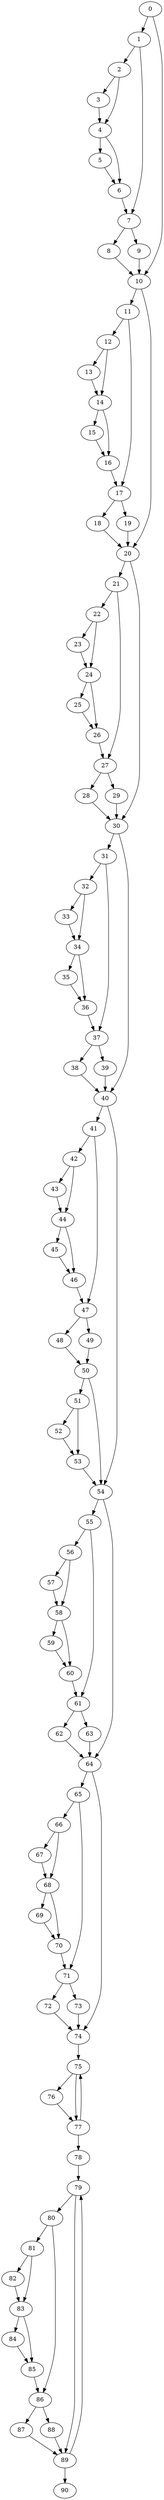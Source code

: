 digraph {
	0
	1
	2
	3
	4
	5
	6
	7
	8
	9
	10
	11
	12
	13
	14
	15
	16
	17
	18
	19
	20
	21
	22
	23
	24
	25
	26
	27
	28
	29
	30
	31
	32
	33
	34
	35
	36
	37
	38
	39
	40
	41
	42
	43
	44
	45
	46
	47
	48
	49
	50
	51
	52
	53
	54
	55
	56
	57
	58
	59
	60
	61
	62
	63
	64
	65
	66
	67
	68
	69
	70
	71
	72
	73
	74
	75
	76
	77
	78
	79
	80
	81
	82
	83
	84
	85
	86
	87
	88
	89
	90
	7 -> 9
	22 -> 24
	23 -> 24
	42 -> 43
	41 -> 47
	46 -> 47
	47 -> 48
	80 -> 86
	85 -> 86
	2 -> 3
	30 -> 31
	64 -> 65
	56 -> 58
	57 -> 58
	66 -> 67
	74 -> 75
	77 -> 75
	89 -> 90
	30 -> 40
	38 -> 40
	39 -> 40
	60 -> 61
	55 -> 61
	75 -> 76
	79 -> 80
	86 -> 87
	44 -> 46
	45 -> 46
	21 -> 27
	26 -> 27
	75 -> 77
	76 -> 77
	86 -> 88
	11 -> 17
	16 -> 17
	34 -> 36
	35 -> 36
	31 -> 37
	36 -> 37
	79 -> 89
	87 -> 89
	88 -> 89
	0 -> 1
	20 -> 21
	24 -> 26
	25 -> 26
	37 -> 38
	41 -> 42
	51 -> 52
	61 -> 62
	68 -> 70
	69 -> 70
	14 -> 16
	15 -> 16
	71 -> 73
	78 -> 79
	89 -> 79
	81 -> 82
	81 -> 83
	82 -> 83
	71 -> 72
	12 -> 13
	32 -> 34
	33 -> 34
	37 -> 39
	47 -> 49
	54 -> 55
	58 -> 59
	66 -> 68
	67 -> 68
	2 -> 4
	3 -> 4
	64 -> 74
	72 -> 74
	73 -> 74
	0 -> 10
	8 -> 10
	9 -> 10
	10 -> 20
	18 -> 20
	19 -> 20
	22 -> 23
	50 -> 51
	61 -> 63
	63 -> 64
	54 -> 64
	62 -> 64
	77 -> 78
	1 -> 7
	6 -> 7
	21 -> 22
	20 -> 30
	28 -> 30
	29 -> 30
	34 -> 35
	44 -> 45
	55 -> 56
	56 -> 57
	12 -> 14
	13 -> 14
	31 -> 32
	52 -> 53
	51 -> 53
	65 -> 71
	70 -> 71
	17 -> 19
	7 -> 8
	17 -> 18
	27 -> 29
	43 -> 44
	42 -> 44
	65 -> 66
	68 -> 69
	1 -> 2
	14 -> 15
	24 -> 25
	11 -> 12
	10 -> 11
	32 -> 33
	40 -> 41
	49 -> 50
	48 -> 50
	58 -> 60
	59 -> 60
	80 -> 81
	4 -> 6
	5 -> 6
	27 -> 28
	53 -> 54
	40 -> 54
	50 -> 54
	83 -> 84
	83 -> 85
	84 -> 85
	4 -> 5
}
